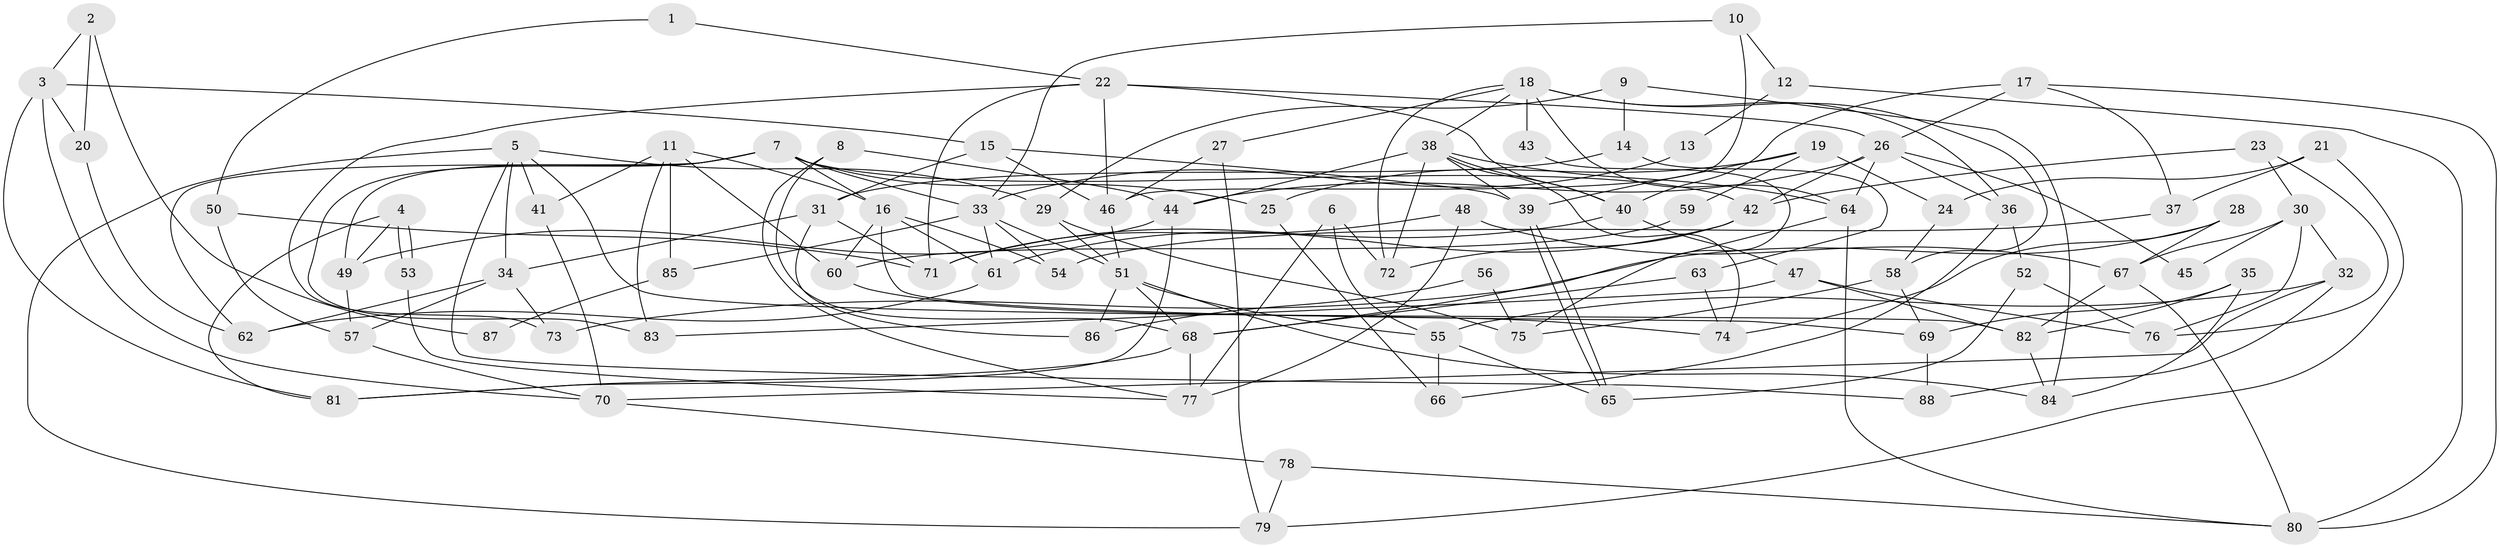 // Generated by graph-tools (version 1.1) at 2025/01/03/09/25 03:01:59]
// undirected, 88 vertices, 176 edges
graph export_dot {
graph [start="1"]
  node [color=gray90,style=filled];
  1;
  2;
  3;
  4;
  5;
  6;
  7;
  8;
  9;
  10;
  11;
  12;
  13;
  14;
  15;
  16;
  17;
  18;
  19;
  20;
  21;
  22;
  23;
  24;
  25;
  26;
  27;
  28;
  29;
  30;
  31;
  32;
  33;
  34;
  35;
  36;
  37;
  38;
  39;
  40;
  41;
  42;
  43;
  44;
  45;
  46;
  47;
  48;
  49;
  50;
  51;
  52;
  53;
  54;
  55;
  56;
  57;
  58;
  59;
  60;
  61;
  62;
  63;
  64;
  65;
  66;
  67;
  68;
  69;
  70;
  71;
  72;
  73;
  74;
  75;
  76;
  77;
  78;
  79;
  80;
  81;
  82;
  83;
  84;
  85;
  86;
  87;
  88;
  1 -- 50;
  1 -- 22;
  2 -- 3;
  2 -- 20;
  2 -- 87;
  3 -- 70;
  3 -- 15;
  3 -- 20;
  3 -- 81;
  4 -- 53;
  4 -- 53;
  4 -- 49;
  4 -- 81;
  5 -- 34;
  5 -- 82;
  5 -- 29;
  5 -- 41;
  5 -- 79;
  5 -- 88;
  6 -- 77;
  6 -- 72;
  6 -- 55;
  7 -- 33;
  7 -- 62;
  7 -- 16;
  7 -- 25;
  7 -- 42;
  7 -- 49;
  7 -- 83;
  8 -- 77;
  8 -- 68;
  8 -- 44;
  9 -- 29;
  9 -- 14;
  9 -- 84;
  10 -- 33;
  10 -- 46;
  10 -- 12;
  11 -- 83;
  11 -- 16;
  11 -- 41;
  11 -- 60;
  11 -- 85;
  12 -- 80;
  12 -- 13;
  13 -- 33;
  14 -- 31;
  14 -- 63;
  15 -- 39;
  15 -- 31;
  15 -- 46;
  16 -- 69;
  16 -- 54;
  16 -- 60;
  16 -- 61;
  17 -- 40;
  17 -- 37;
  17 -- 26;
  17 -- 80;
  18 -- 72;
  18 -- 64;
  18 -- 27;
  18 -- 36;
  18 -- 38;
  18 -- 43;
  18 -- 58;
  19 -- 39;
  19 -- 25;
  19 -- 24;
  19 -- 59;
  20 -- 62;
  21 -- 79;
  21 -- 24;
  21 -- 37;
  22 -- 26;
  22 -- 46;
  22 -- 40;
  22 -- 71;
  22 -- 73;
  23 -- 42;
  23 -- 76;
  23 -- 30;
  24 -- 58;
  25 -- 66;
  26 -- 44;
  26 -- 36;
  26 -- 42;
  26 -- 45;
  26 -- 64;
  27 -- 79;
  27 -- 46;
  28 -- 67;
  28 -- 74;
  28 -- 73;
  29 -- 51;
  29 -- 75;
  30 -- 76;
  30 -- 32;
  30 -- 45;
  30 -- 67;
  31 -- 34;
  31 -- 71;
  31 -- 86;
  32 -- 55;
  32 -- 70;
  32 -- 88;
  33 -- 61;
  33 -- 51;
  33 -- 54;
  33 -- 85;
  34 -- 57;
  34 -- 73;
  34 -- 62;
  35 -- 82;
  35 -- 84;
  35 -- 69;
  36 -- 52;
  36 -- 66;
  37 -- 54;
  38 -- 44;
  38 -- 39;
  38 -- 40;
  38 -- 64;
  38 -- 72;
  38 -- 74;
  39 -- 65;
  39 -- 65;
  40 -- 47;
  40 -- 71;
  41 -- 70;
  42 -- 61;
  42 -- 72;
  43 -- 75;
  44 -- 81;
  44 -- 49;
  46 -- 51;
  47 -- 82;
  47 -- 76;
  47 -- 83;
  48 -- 71;
  48 -- 67;
  48 -- 77;
  49 -- 57;
  50 -- 71;
  50 -- 57;
  51 -- 68;
  51 -- 55;
  51 -- 84;
  51 -- 86;
  52 -- 65;
  52 -- 76;
  53 -- 77;
  55 -- 65;
  55 -- 66;
  56 -- 86;
  56 -- 75;
  57 -- 70;
  58 -- 69;
  58 -- 75;
  59 -- 60;
  60 -- 74;
  61 -- 62;
  63 -- 68;
  63 -- 74;
  64 -- 68;
  64 -- 80;
  67 -- 80;
  67 -- 82;
  68 -- 81;
  68 -- 77;
  69 -- 88;
  70 -- 78;
  78 -- 80;
  78 -- 79;
  82 -- 84;
  85 -- 87;
}
